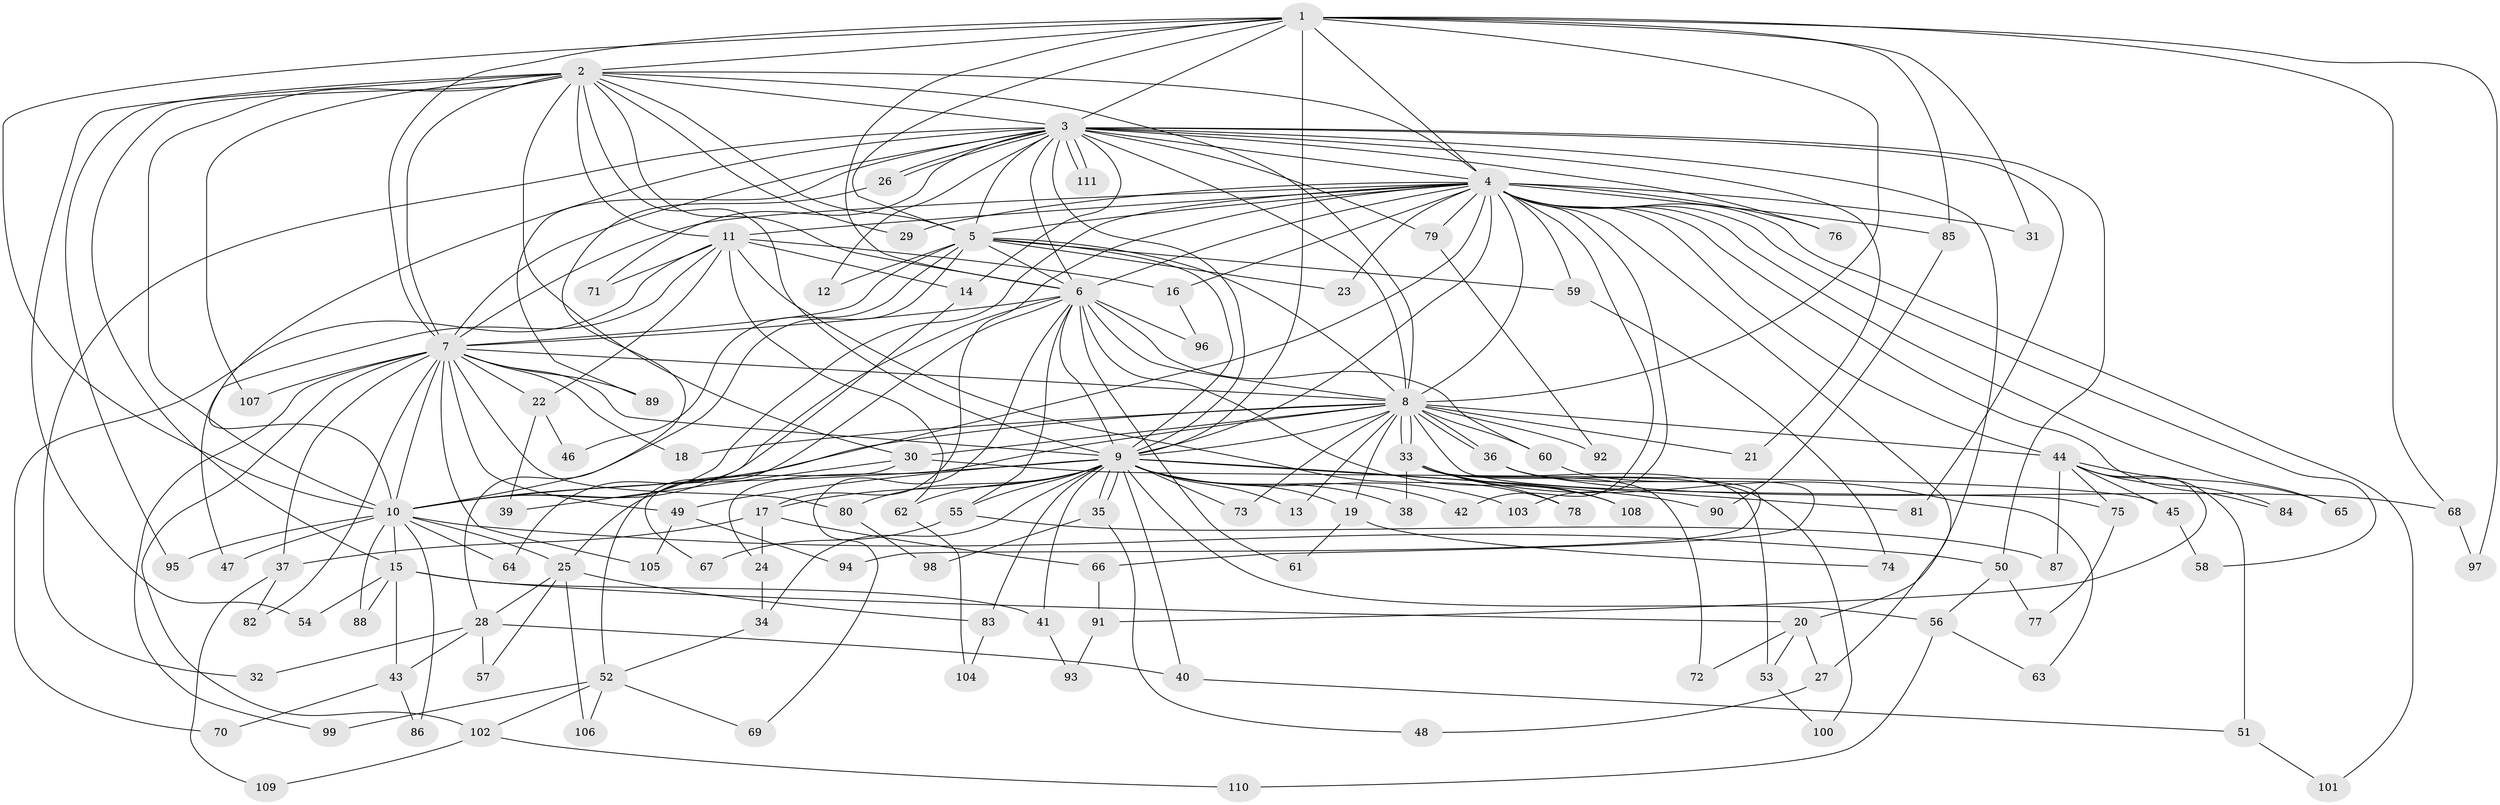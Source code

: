 // Generated by graph-tools (version 1.1) at 2025/34/03/09/25 02:34:44]
// undirected, 111 vertices, 247 edges
graph export_dot {
graph [start="1"]
  node [color=gray90,style=filled];
  1;
  2;
  3;
  4;
  5;
  6;
  7;
  8;
  9;
  10;
  11;
  12;
  13;
  14;
  15;
  16;
  17;
  18;
  19;
  20;
  21;
  22;
  23;
  24;
  25;
  26;
  27;
  28;
  29;
  30;
  31;
  32;
  33;
  34;
  35;
  36;
  37;
  38;
  39;
  40;
  41;
  42;
  43;
  44;
  45;
  46;
  47;
  48;
  49;
  50;
  51;
  52;
  53;
  54;
  55;
  56;
  57;
  58;
  59;
  60;
  61;
  62;
  63;
  64;
  65;
  66;
  67;
  68;
  69;
  70;
  71;
  72;
  73;
  74;
  75;
  76;
  77;
  78;
  79;
  80;
  81;
  82;
  83;
  84;
  85;
  86;
  87;
  88;
  89;
  90;
  91;
  92;
  93;
  94;
  95;
  96;
  97;
  98;
  99;
  100;
  101;
  102;
  103;
  104;
  105;
  106;
  107;
  108;
  109;
  110;
  111;
  1 -- 2;
  1 -- 3;
  1 -- 4;
  1 -- 5;
  1 -- 6;
  1 -- 7;
  1 -- 8;
  1 -- 9;
  1 -- 10;
  1 -- 31;
  1 -- 68;
  1 -- 85;
  1 -- 97;
  2 -- 3;
  2 -- 4;
  2 -- 5;
  2 -- 6;
  2 -- 7;
  2 -- 8;
  2 -- 9;
  2 -- 10;
  2 -- 11;
  2 -- 15;
  2 -- 29;
  2 -- 30;
  2 -- 54;
  2 -- 95;
  2 -- 107;
  3 -- 4;
  3 -- 5;
  3 -- 6;
  3 -- 7;
  3 -- 8;
  3 -- 9;
  3 -- 10;
  3 -- 12;
  3 -- 14;
  3 -- 20;
  3 -- 21;
  3 -- 26;
  3 -- 26;
  3 -- 32;
  3 -- 50;
  3 -- 71;
  3 -- 76;
  3 -- 79;
  3 -- 81;
  3 -- 89;
  3 -- 111;
  3 -- 111;
  4 -- 5;
  4 -- 6;
  4 -- 7;
  4 -- 8;
  4 -- 9;
  4 -- 10;
  4 -- 11;
  4 -- 16;
  4 -- 17;
  4 -- 23;
  4 -- 25;
  4 -- 27;
  4 -- 29;
  4 -- 31;
  4 -- 42;
  4 -- 44;
  4 -- 58;
  4 -- 59;
  4 -- 65;
  4 -- 76;
  4 -- 79;
  4 -- 84;
  4 -- 85;
  4 -- 101;
  4 -- 103;
  5 -- 6;
  5 -- 7;
  5 -- 8;
  5 -- 9;
  5 -- 10;
  5 -- 12;
  5 -- 23;
  5 -- 46;
  5 -- 59;
  6 -- 7;
  6 -- 8;
  6 -- 9;
  6 -- 10;
  6 -- 52;
  6 -- 55;
  6 -- 60;
  6 -- 61;
  6 -- 69;
  6 -- 96;
  6 -- 108;
  7 -- 8;
  7 -- 9;
  7 -- 10;
  7 -- 18;
  7 -- 22;
  7 -- 37;
  7 -- 49;
  7 -- 80;
  7 -- 82;
  7 -- 89;
  7 -- 99;
  7 -- 102;
  7 -- 105;
  7 -- 107;
  8 -- 9;
  8 -- 10;
  8 -- 13;
  8 -- 18;
  8 -- 19;
  8 -- 21;
  8 -- 24;
  8 -- 30;
  8 -- 33;
  8 -- 33;
  8 -- 36;
  8 -- 36;
  8 -- 44;
  8 -- 60;
  8 -- 73;
  8 -- 75;
  8 -- 92;
  9 -- 10;
  9 -- 13;
  9 -- 17;
  9 -- 19;
  9 -- 34;
  9 -- 35;
  9 -- 35;
  9 -- 38;
  9 -- 40;
  9 -- 41;
  9 -- 42;
  9 -- 49;
  9 -- 55;
  9 -- 56;
  9 -- 62;
  9 -- 73;
  9 -- 80;
  9 -- 81;
  9 -- 83;
  9 -- 90;
  9 -- 103;
  10 -- 15;
  10 -- 25;
  10 -- 47;
  10 -- 50;
  10 -- 64;
  10 -- 86;
  10 -- 88;
  10 -- 95;
  11 -- 14;
  11 -- 16;
  11 -- 22;
  11 -- 47;
  11 -- 62;
  11 -- 70;
  11 -- 71;
  11 -- 78;
  14 -- 64;
  15 -- 20;
  15 -- 41;
  15 -- 43;
  15 -- 54;
  15 -- 88;
  16 -- 96;
  17 -- 24;
  17 -- 37;
  17 -- 66;
  19 -- 61;
  19 -- 74;
  20 -- 27;
  20 -- 53;
  20 -- 72;
  22 -- 39;
  22 -- 46;
  24 -- 34;
  25 -- 28;
  25 -- 57;
  25 -- 83;
  25 -- 106;
  26 -- 28;
  27 -- 48;
  28 -- 32;
  28 -- 40;
  28 -- 43;
  28 -- 57;
  30 -- 39;
  30 -- 45;
  30 -- 67;
  33 -- 38;
  33 -- 53;
  33 -- 63;
  33 -- 72;
  33 -- 78;
  33 -- 100;
  33 -- 108;
  34 -- 52;
  35 -- 48;
  35 -- 98;
  36 -- 68;
  36 -- 94;
  37 -- 82;
  37 -- 109;
  40 -- 51;
  41 -- 93;
  43 -- 70;
  43 -- 86;
  44 -- 45;
  44 -- 51;
  44 -- 65;
  44 -- 75;
  44 -- 84;
  44 -- 87;
  44 -- 91;
  45 -- 58;
  49 -- 94;
  49 -- 105;
  50 -- 56;
  50 -- 77;
  51 -- 101;
  52 -- 69;
  52 -- 99;
  52 -- 102;
  52 -- 106;
  53 -- 100;
  55 -- 67;
  55 -- 87;
  56 -- 63;
  56 -- 110;
  59 -- 74;
  60 -- 66;
  62 -- 104;
  66 -- 91;
  68 -- 97;
  75 -- 77;
  79 -- 92;
  80 -- 98;
  83 -- 104;
  85 -- 90;
  91 -- 93;
  102 -- 109;
  102 -- 110;
}
